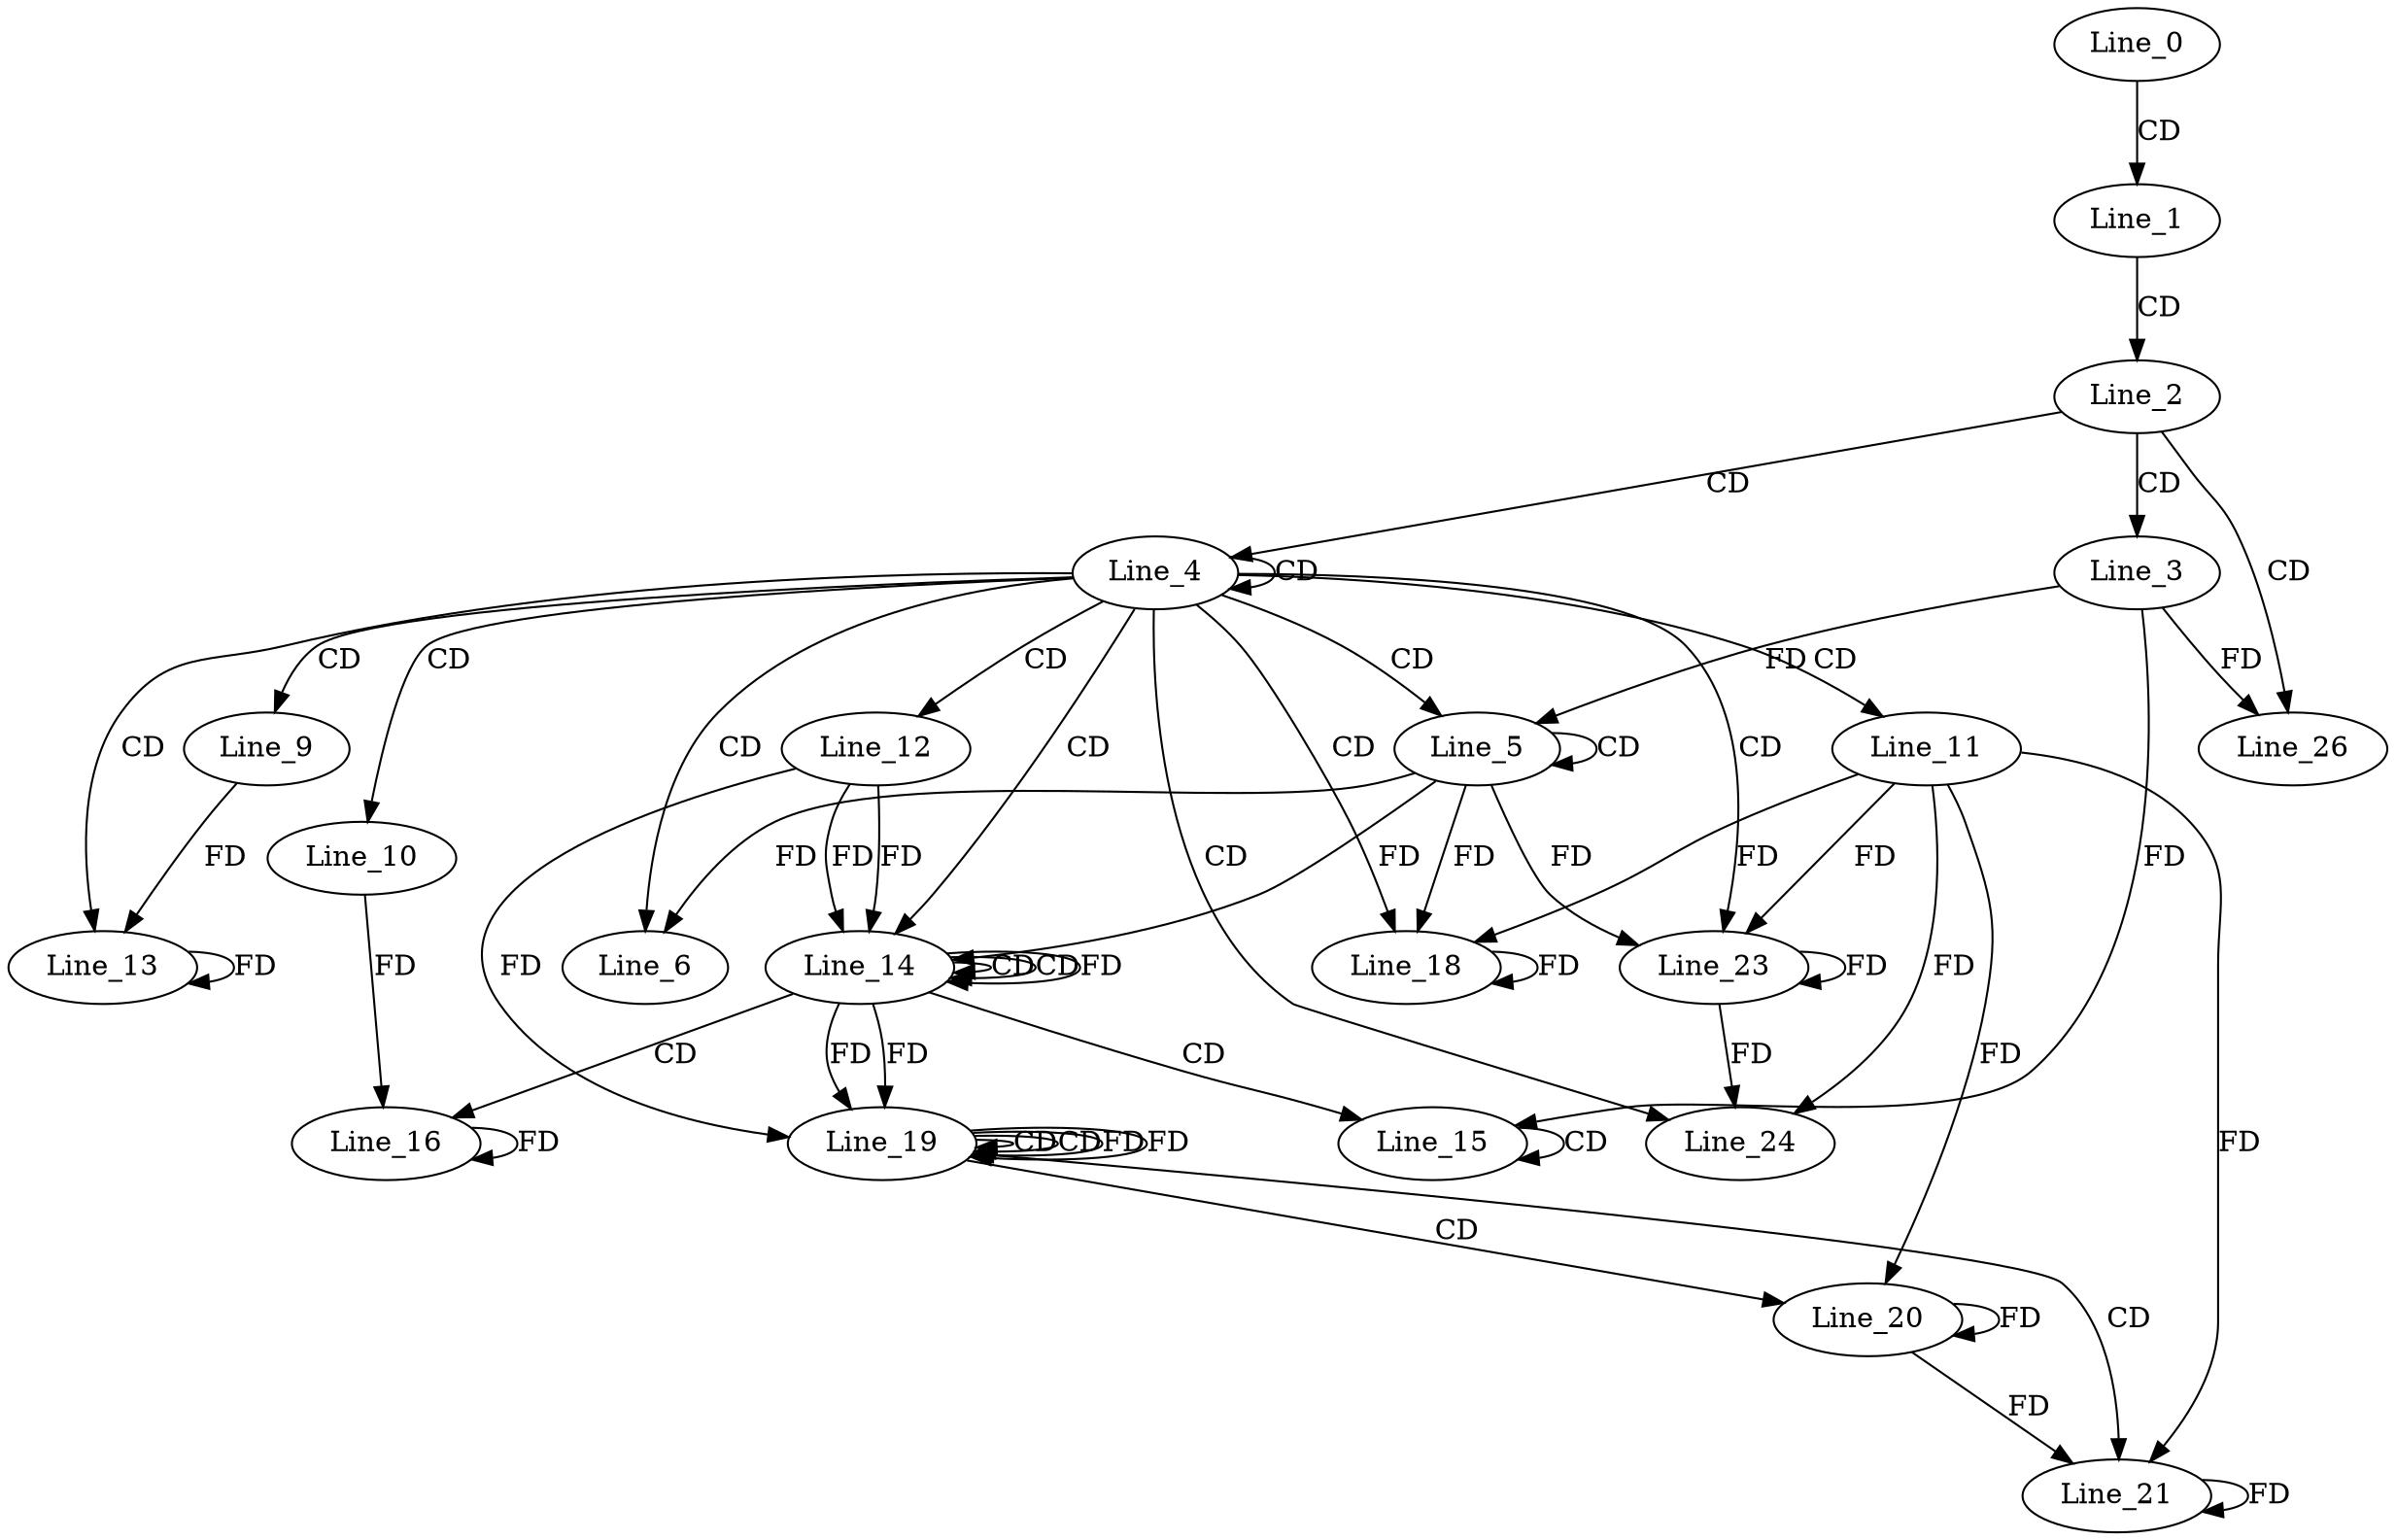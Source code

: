digraph G {
  Line_0;
  Line_1;
  Line_2;
  Line_3;
  Line_4;
  Line_5;
  Line_5;
  Line_6;
  Line_9;
  Line_10;
  Line_11;
  Line_12;
  Line_13;
  Line_14;
  Line_14;
  Line_14;
  Line_15;
  Line_15;
  Line_16;
  Line_18;
  Line_19;
  Line_19;
  Line_19;
  Line_20;
  Line_21;
  Line_23;
  Line_24;
  Line_24;
  Line_26;
  Line_0 -> Line_1 [ label="CD" ];
  Line_1 -> Line_2 [ label="CD" ];
  Line_2 -> Line_3 [ label="CD" ];
  Line_2 -> Line_4 [ label="CD" ];
  Line_4 -> Line_4 [ label="CD" ];
  Line_4 -> Line_5 [ label="CD" ];
  Line_5 -> Line_5 [ label="CD" ];
  Line_3 -> Line_5 [ label="FD" ];
  Line_4 -> Line_6 [ label="CD" ];
  Line_5 -> Line_6 [ label="FD" ];
  Line_4 -> Line_9 [ label="CD" ];
  Line_4 -> Line_10 [ label="CD" ];
  Line_4 -> Line_11 [ label="CD" ];
  Line_4 -> Line_12 [ label="CD" ];
  Line_4 -> Line_13 [ label="CD" ];
  Line_9 -> Line_13 [ label="FD" ];
  Line_13 -> Line_13 [ label="FD" ];
  Line_4 -> Line_14 [ label="CD" ];
  Line_14 -> Line_14 [ label="CD" ];
  Line_12 -> Line_14 [ label="FD" ];
  Line_5 -> Line_14 [ label="FD" ];
  Line_14 -> Line_14 [ label="CD" ];
  Line_14 -> Line_14 [ label="FD" ];
  Line_12 -> Line_14 [ label="FD" ];
  Line_14 -> Line_15 [ label="CD" ];
  Line_15 -> Line_15 [ label="CD" ];
  Line_3 -> Line_15 [ label="FD" ];
  Line_14 -> Line_16 [ label="CD" ];
  Line_16 -> Line_16 [ label="FD" ];
  Line_10 -> Line_16 [ label="FD" ];
  Line_4 -> Line_18 [ label="CD" ];
  Line_11 -> Line_18 [ label="FD" ];
  Line_18 -> Line_18 [ label="FD" ];
  Line_5 -> Line_18 [ label="FD" ];
  Line_19 -> Line_19 [ label="CD" ];
  Line_14 -> Line_19 [ label="FD" ];
  Line_19 -> Line_19 [ label="CD" ];
  Line_19 -> Line_19 [ label="FD" ];
  Line_14 -> Line_19 [ label="FD" ];
  Line_12 -> Line_19 [ label="FD" ];
  Line_19 -> Line_20 [ label="CD" ];
  Line_20 -> Line_20 [ label="FD" ];
  Line_11 -> Line_20 [ label="FD" ];
  Line_19 -> Line_21 [ label="CD" ];
  Line_21 -> Line_21 [ label="FD" ];
  Line_11 -> Line_21 [ label="FD" ];
  Line_20 -> Line_21 [ label="FD" ];
  Line_4 -> Line_23 [ label="CD" ];
  Line_11 -> Line_23 [ label="FD" ];
  Line_23 -> Line_23 [ label="FD" ];
  Line_5 -> Line_23 [ label="FD" ];
  Line_4 -> Line_24 [ label="CD" ];
  Line_11 -> Line_24 [ label="FD" ];
  Line_23 -> Line_24 [ label="FD" ];
  Line_2 -> Line_26 [ label="CD" ];
  Line_3 -> Line_26 [ label="FD" ];
  Line_19 -> Line_19 [ label="FD" ];
}
